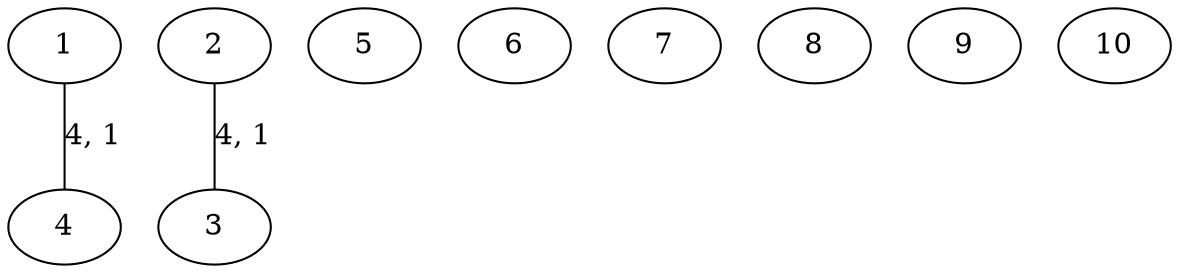 // network.02.in-kruskal
graph {
	1 [label=1]
	2 [label=2]
	3 [label=3]
	4 [label=4]
	5 [label=5]
	6 [label=6]
	7 [label=7]
	8 [label=8]
	9 [label=9]
	10 [label=10]
	1 -- 4 [label="4, 1"]
	2 -- 3 [label="4, 1"]
}
